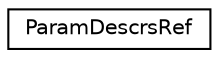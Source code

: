 digraph "Graphical Class Hierarchy"
{
  edge [fontname="Helvetica",fontsize="10",labelfontname="Helvetica",labelfontsize="10"];
  node [fontname="Helvetica",fontsize="10",shape=record];
  rankdir="LR";
  Node0 [label="ParamDescrsRef",height=0.2,width=0.4,color="black", fillcolor="white", style="filled",URL="$classz3py_1_1_param_descrs_ref.html"];
}
